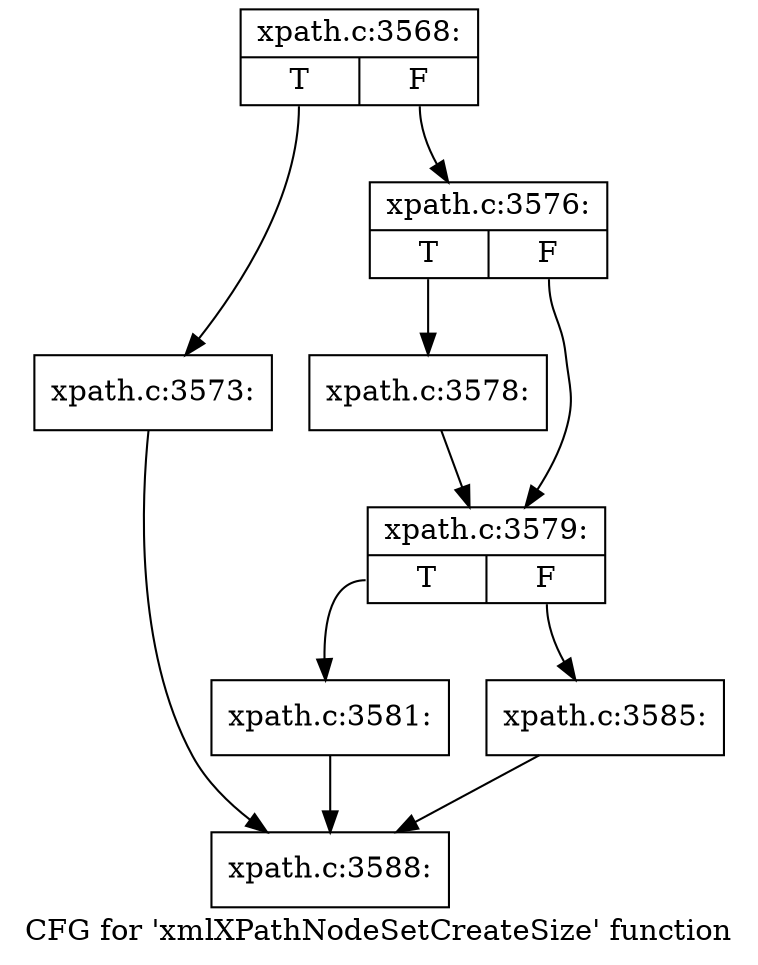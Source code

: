 digraph "CFG for 'xmlXPathNodeSetCreateSize' function" {
	label="CFG for 'xmlXPathNodeSetCreateSize' function";

	Node0x501d650 [shape=record,label="{xpath.c:3568:|{<s0>T|<s1>F}}"];
	Node0x501d650:s0 -> Node0x501daa0;
	Node0x501d650:s1 -> Node0x501daf0;
	Node0x501daa0 [shape=record,label="{xpath.c:3573:}"];
	Node0x501daa0 -> Node0x5023f10;
	Node0x501daf0 [shape=record,label="{xpath.c:3576:|{<s0>T|<s1>F}}"];
	Node0x501daf0:s0 -> Node0x502d9d0;
	Node0x501daf0:s1 -> Node0x502da20;
	Node0x502d9d0 [shape=record,label="{xpath.c:3578:}"];
	Node0x502d9d0 -> Node0x502da20;
	Node0x502da20 [shape=record,label="{xpath.c:3579:|{<s0>T|<s1>F}}"];
	Node0x502da20:s0 -> Node0x502e360;
	Node0x502da20:s1 -> Node0x502e3b0;
	Node0x502e360 [shape=record,label="{xpath.c:3581:}"];
	Node0x502e360 -> Node0x5023f10;
	Node0x502e3b0 [shape=record,label="{xpath.c:3585:}"];
	Node0x502e3b0 -> Node0x5023f10;
	Node0x5023f10 [shape=record,label="{xpath.c:3588:}"];
}
